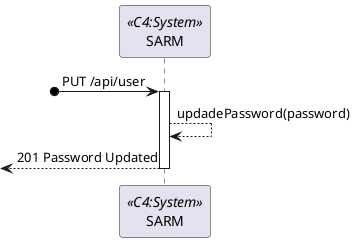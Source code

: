@startuml ssdlevel1

participant SYS as "SARM" <<C4:System>>

?o->SYS:PUT /api/user
activate SYS

    SYS-->SYS:updadePassword(password)

    <--SYS:201 Password Updated
deactivate SYS
@enduml